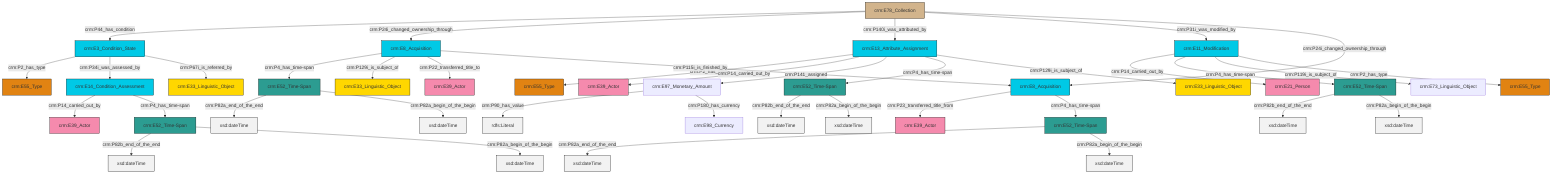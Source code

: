 graph TD
classDef Literal fill:#f2f2f2,stroke:#000000;
classDef CRM_Entity fill:#FFFFFF,stroke:#000000;
classDef Temporal_Entity fill:#00C9E6, stroke:#000000;
classDef Type fill:#E18312, stroke:#000000;
classDef Time-Span fill:#2C9C91, stroke:#000000;
classDef Appellation fill:#FFEB7F, stroke:#000000;
classDef Place fill:#008836, stroke:#000000;
classDef Persistent_Item fill:#B266B2, stroke:#000000;
classDef Conceptual_Object fill:#FFD700, stroke:#000000;
classDef Physical_Thing fill:#D2B48C, stroke:#000000;
classDef Actor fill:#f58aad, stroke:#000000;
classDef PC_Classes fill:#4ce600, stroke:#000000;
classDef Multi fill:#cccccc,stroke:#000000;

0["crm:E78_Collection"]:::Physical_Thing -->|crm:P44_has_condition| 1["crm:E3_Condition_State"]:::Temporal_Entity
2["crm:E8_Acquisition"]:::Temporal_Entity -->|crm:P4_has_time-span| 3["crm:E52_Time-Span"]:::Time-Span
4["crm:E13_Attribute_Assignment"]:::Temporal_Entity -->|crm:P2_has_type| 5["crm:E55_Type"]:::Type
6["crm:E11_Modification"]:::Temporal_Entity -->|crm:P14_carried_out_by| 7["crm:E21_Person"]:::Actor
6["crm:E11_Modification"]:::Temporal_Entity -->|crm:P4_has_time-span| 12["crm:E52_Time-Span"]:::Time-Span
13["crm:E8_Acquisition"]:::Temporal_Entity -->|crm:P23_transferred_title_from| 14["crm:E39_Actor"]:::Actor
19["crm:E52_Time-Span"]:::Time-Span -->|crm:P82b_end_of_the_end| 20[xsd:dateTime]:::Literal
19["crm:E52_Time-Span"]:::Time-Span -->|crm:P82a_begin_of_the_begin| 22[xsd:dateTime]:::Literal
1["crm:E3_Condition_State"]:::Temporal_Entity -->|crm:P2_has_type| 10["crm:E55_Type"]:::Type
8["crm:E52_Time-Span"]:::Time-Span -->|crm:P82b_end_of_the_end| 24[xsd:dateTime]:::Literal
2["crm:E8_Acquisition"]:::Temporal_Entity -->|crm:P129i_is_subject_of| 15["crm:E33_Linguistic_Object"]:::Conceptual_Object
0["crm:E78_Collection"]:::Physical_Thing -->|crm:P24i_changed_ownership_through| 2["crm:E8_Acquisition"]:::Temporal_Entity
4["crm:E13_Attribute_Assignment"]:::Temporal_Entity -->|crm:P14_carried_out_by| 28["crm:E39_Actor"]:::Actor
32["crm:E52_Time-Span"]:::Time-Span -->|crm:P82a_end_of_the_end| 33[xsd:dateTime]:::Literal
35["crm:E97_Monetary_Amount"]:::Default -->|crm:P90_has_value| 36[rdfs:Literal]:::Literal
6["crm:E11_Modification"]:::Temporal_Entity -->|crm:P119i_is_subject_of| 25["crm:E73_Linguistic_Object"]:::Default
3["crm:E52_Time-Span"]:::Time-Span -->|crm:P82a_end_of_the_end| 38[xsd:dateTime]:::Literal
0["crm:E78_Collection"]:::Physical_Thing -->|crm:P140i_was_attributed_by| 4["crm:E13_Attribute_Assignment"]:::Temporal_Entity
0["crm:E78_Collection"]:::Physical_Thing -->|crm:P31i_was_modified_by| 6["crm:E11_Modification"]:::Temporal_Entity
0["crm:E78_Collection"]:::Physical_Thing -->|crm:P24i_changed_ownership_through| 13["crm:E8_Acquisition"]:::Temporal_Entity
2["crm:E8_Acquisition"]:::Temporal_Entity -->|crm:P22_transferred_title_to| 29["crm:E39_Actor"]:::Actor
8["crm:E52_Time-Span"]:::Time-Span -->|crm:P82a_begin_of_the_begin| 42[xsd:dateTime]:::Literal
13["crm:E8_Acquisition"]:::Temporal_Entity -->|crm:P4_has_time-span| 32["crm:E52_Time-Span"]:::Time-Span
1["crm:E3_Condition_State"]:::Temporal_Entity -->|crm:P34i_was_assessed_by| 17["crm:E14_Condition_Assessment"]:::Temporal_Entity
4["crm:E13_Attribute_Assignment"]:::Temporal_Entity -->|crm:P141_assigned| 35["crm:E97_Monetary_Amount"]:::Default
17["crm:E14_Condition_Assessment"]:::Temporal_Entity -->|crm:P14_carried_out_by| 46["crm:E39_Actor"]:::Actor
1["crm:E3_Condition_State"]:::Temporal_Entity -->|crm:P67i_is_referred_by| 47["crm:E33_Linguistic_Object"]:::Conceptual_Object
3["crm:E52_Time-Span"]:::Time-Span -->|crm:P82a_begin_of_the_begin| 49[xsd:dateTime]:::Literal
12["crm:E52_Time-Span"]:::Time-Span -->|crm:P82b_end_of_the_end| 53[xsd:dateTime]:::Literal
4["crm:E13_Attribute_Assignment"]:::Temporal_Entity -->|crm:P4_has_time-span| 8["crm:E52_Time-Span"]:::Time-Span
32["crm:E52_Time-Span"]:::Time-Span -->|crm:P82a_begin_of_the_begin| 54[xsd:dateTime]:::Literal
12["crm:E52_Time-Span"]:::Time-Span -->|crm:P82a_begin_of_the_begin| 57[xsd:dateTime]:::Literal
17["crm:E14_Condition_Assessment"]:::Temporal_Entity -->|crm:P4_has_time-span| 19["crm:E52_Time-Span"]:::Time-Span
35["crm:E97_Monetary_Amount"]:::Default -->|crm:P180_has_currency| 50["crm:E98_Currency"]:::Default
4["crm:E13_Attribute_Assignment"]:::Temporal_Entity -->|crm:P129i_is_subject_of| 40["crm:E33_Linguistic_Object"]:::Conceptual_Object
2["crm:E8_Acquisition"]:::Temporal_Entity -->|crm:P115i_is_finished_by| 13["crm:E8_Acquisition"]:::Temporal_Entity
6["crm:E11_Modification"]:::Temporal_Entity -->|crm:P2_has_type| 60["crm:E55_Type"]:::Type